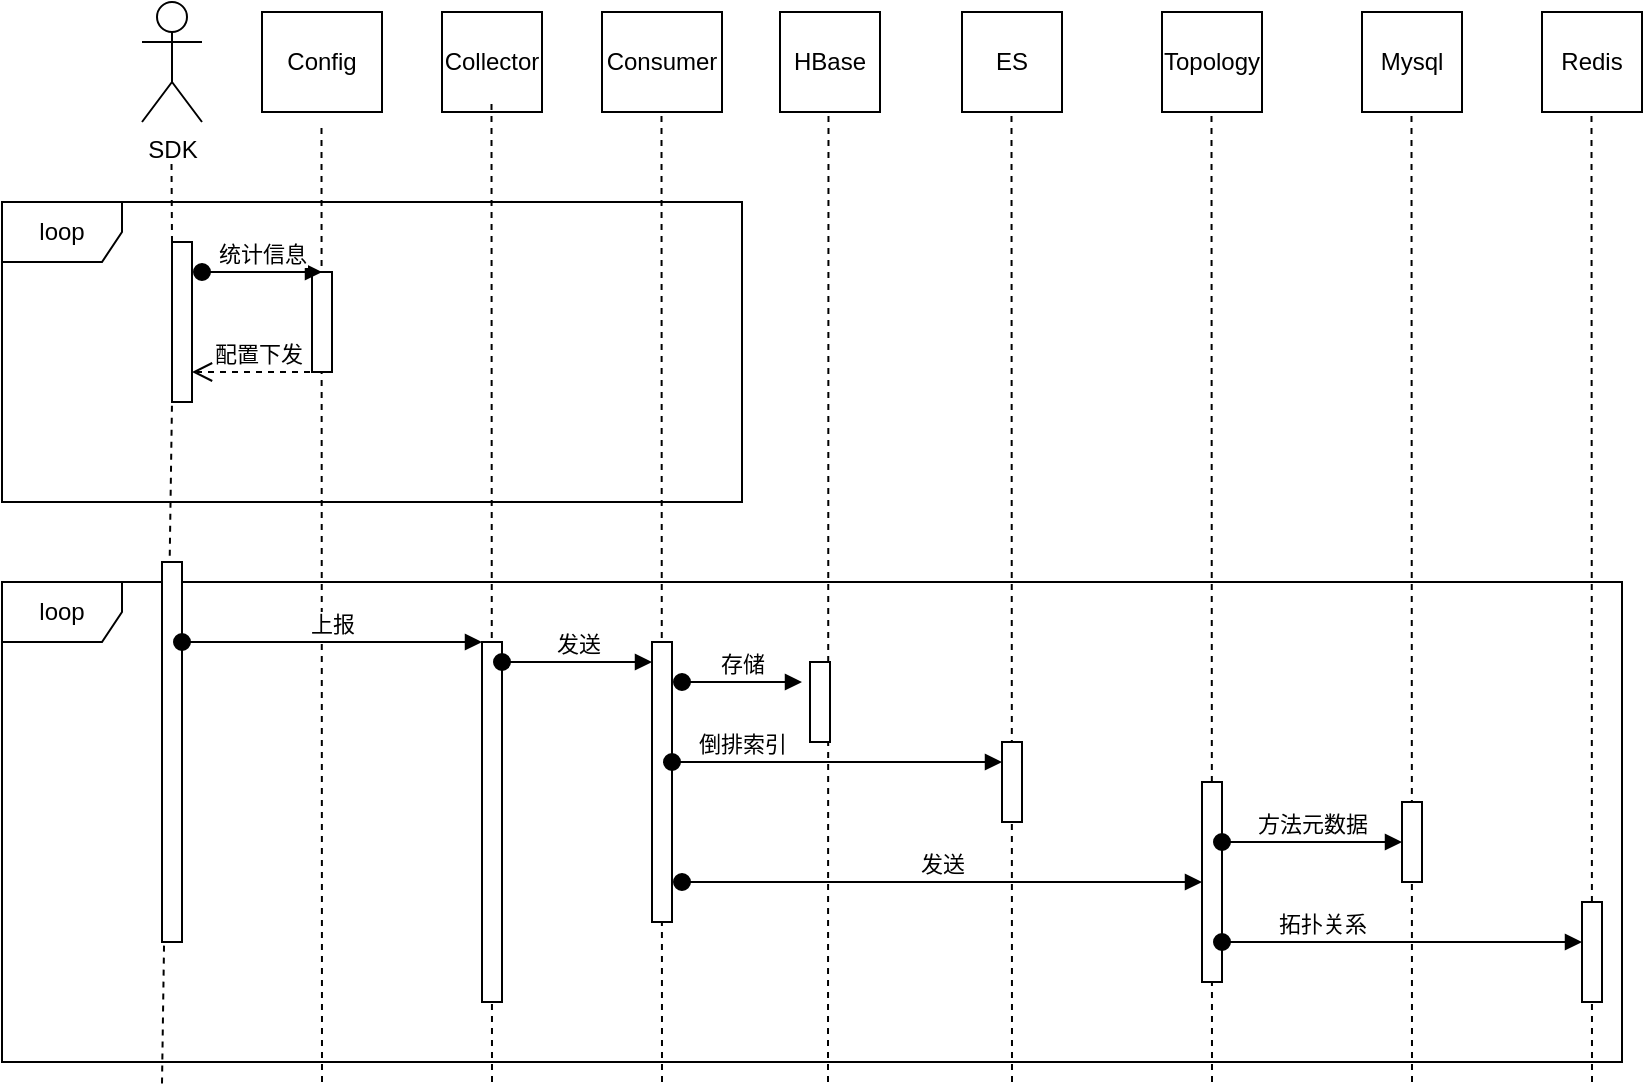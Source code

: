 <mxfile version="24.9.1">
  <diagram name="第 1 页" id="El4ox8ni36USgXG2tI2V">
    <mxGraphModel dx="1042" dy="565" grid="1" gridSize="10" guides="1" tooltips="1" connect="1" arrows="1" fold="1" page="1" pageScale="1" pageWidth="827" pageHeight="1169" math="0" shadow="0">
      <root>
        <mxCell id="0" />
        <mxCell id="1" parent="0" />
        <mxCell id="rUDsLR25-DEcQ4q1slk1-1" value="SDK" style="shape=umlActor;verticalLabelPosition=bottom;verticalAlign=top;html=1;outlineConnect=0;" vertex="1" parent="1">
          <mxGeometry x="70" y="60" width="30" height="60" as="geometry" />
        </mxCell>
        <mxCell id="rUDsLR25-DEcQ4q1slk1-2" value="Config" style="rounded=0;whiteSpace=wrap;html=1;" vertex="1" parent="1">
          <mxGeometry x="130" y="65" width="60" height="50" as="geometry" />
        </mxCell>
        <mxCell id="rUDsLR25-DEcQ4q1slk1-15" value="Collector" style="rounded=0;whiteSpace=wrap;html=1;" vertex="1" parent="1">
          <mxGeometry x="220" y="65" width="50" height="50" as="geometry" />
        </mxCell>
        <mxCell id="rUDsLR25-DEcQ4q1slk1-16" value="Consumer" style="rounded=0;whiteSpace=wrap;html=1;" vertex="1" parent="1">
          <mxGeometry x="300" y="65" width="60" height="50" as="geometry" />
        </mxCell>
        <mxCell id="rUDsLR25-DEcQ4q1slk1-17" value="HBase" style="rounded=0;whiteSpace=wrap;html=1;" vertex="1" parent="1">
          <mxGeometry x="389" y="65" width="50" height="50" as="geometry" />
        </mxCell>
        <mxCell id="rUDsLR25-DEcQ4q1slk1-18" value="ES" style="rounded=0;whiteSpace=wrap;html=1;" vertex="1" parent="1">
          <mxGeometry x="480" y="65" width="50" height="50" as="geometry" />
        </mxCell>
        <mxCell id="rUDsLR25-DEcQ4q1slk1-19" value="Topology" style="rounded=0;whiteSpace=wrap;html=1;" vertex="1" parent="1">
          <mxGeometry x="580" y="65" width="50" height="50" as="geometry" />
        </mxCell>
        <mxCell id="rUDsLR25-DEcQ4q1slk1-20" value="Mysql" style="rounded=0;whiteSpace=wrap;html=1;" vertex="1" parent="1">
          <mxGeometry x="680" y="65" width="50" height="50" as="geometry" />
        </mxCell>
        <mxCell id="rUDsLR25-DEcQ4q1slk1-21" value="Redis" style="rounded=0;whiteSpace=wrap;html=1;" vertex="1" parent="1">
          <mxGeometry x="770" y="65" width="50" height="50" as="geometry" />
        </mxCell>
        <mxCell id="rUDsLR25-DEcQ4q1slk1-22" value="" style="endArrow=none;html=1;rounded=0;dashed=1;" edge="1" parent="1">
          <mxGeometry width="50" height="50" relative="1" as="geometry">
            <mxPoint x="160" y="600" as="sourcePoint" />
            <mxPoint x="159.75" y="120" as="targetPoint" />
          </mxGeometry>
        </mxCell>
        <mxCell id="rUDsLR25-DEcQ4q1slk1-23" value="" style="endArrow=none;html=1;rounded=0;dashed=1;" edge="1" parent="1">
          <mxGeometry width="50" height="50" relative="1" as="geometry">
            <mxPoint x="245" y="600" as="sourcePoint" />
            <mxPoint x="244.75" y="110" as="targetPoint" />
          </mxGeometry>
        </mxCell>
        <mxCell id="rUDsLR25-DEcQ4q1slk1-24" value="" style="endArrow=none;html=1;rounded=0;dashed=1;" edge="1" parent="1">
          <mxGeometry width="50" height="50" relative="1" as="geometry">
            <mxPoint x="330" y="600" as="sourcePoint" />
            <mxPoint x="329.75" y="115" as="targetPoint" />
          </mxGeometry>
        </mxCell>
        <mxCell id="rUDsLR25-DEcQ4q1slk1-25" value="" style="endArrow=none;html=1;rounded=0;dashed=1;" edge="1" parent="1">
          <mxGeometry width="50" height="50" relative="1" as="geometry">
            <mxPoint x="413" y="600" as="sourcePoint" />
            <mxPoint x="413.25" y="115" as="targetPoint" />
          </mxGeometry>
        </mxCell>
        <mxCell id="rUDsLR25-DEcQ4q1slk1-26" value="" style="endArrow=none;html=1;rounded=0;dashed=1;" edge="1" parent="1">
          <mxGeometry width="50" height="50" relative="1" as="geometry">
            <mxPoint x="505" y="600" as="sourcePoint" />
            <mxPoint x="504.75" y="115" as="targetPoint" />
          </mxGeometry>
        </mxCell>
        <mxCell id="rUDsLR25-DEcQ4q1slk1-27" value="" style="endArrow=none;html=1;rounded=0;dashed=1;" edge="1" parent="1">
          <mxGeometry width="50" height="50" relative="1" as="geometry">
            <mxPoint x="605" y="600" as="sourcePoint" />
            <mxPoint x="604.75" y="115" as="targetPoint" />
          </mxGeometry>
        </mxCell>
        <mxCell id="rUDsLR25-DEcQ4q1slk1-28" value="" style="endArrow=none;html=1;rounded=0;dashed=1;" edge="1" parent="1">
          <mxGeometry width="50" height="50" relative="1" as="geometry">
            <mxPoint x="705" y="600" as="sourcePoint" />
            <mxPoint x="704.75" y="115" as="targetPoint" />
          </mxGeometry>
        </mxCell>
        <mxCell id="rUDsLR25-DEcQ4q1slk1-29" value="" style="endArrow=none;html=1;rounded=0;dashed=1;" edge="1" parent="1">
          <mxGeometry width="50" height="50" relative="1" as="geometry">
            <mxPoint x="795" y="600" as="sourcePoint" />
            <mxPoint x="794.75" y="115" as="targetPoint" />
          </mxGeometry>
        </mxCell>
        <mxCell id="rUDsLR25-DEcQ4q1slk1-30" value="loop" style="shape=umlFrame;whiteSpace=wrap;html=1;pointerEvents=0;" vertex="1" parent="1">
          <mxGeometry y="160" width="370" height="150" as="geometry" />
        </mxCell>
        <mxCell id="rUDsLR25-DEcQ4q1slk1-32" value="" style="endArrow=none;html=1;rounded=0;dashed=1;" edge="1" parent="1" source="rUDsLR25-DEcQ4q1slk1-34">
          <mxGeometry width="50" height="50" relative="1" as="geometry">
            <mxPoint x="84.5" y="495" as="sourcePoint" />
            <mxPoint x="84.75" y="140" as="targetPoint" />
          </mxGeometry>
        </mxCell>
        <mxCell id="rUDsLR25-DEcQ4q1slk1-33" value="" style="endArrow=none;html=1;rounded=0;dashed=1;" edge="1" parent="1" target="rUDsLR25-DEcQ4q1slk1-34">
          <mxGeometry width="50" height="50" relative="1" as="geometry">
            <mxPoint x="80" y="600.8" as="sourcePoint" />
            <mxPoint x="84.75" y="140" as="targetPoint" />
          </mxGeometry>
        </mxCell>
        <mxCell id="rUDsLR25-DEcQ4q1slk1-34" value="" style="html=1;points=[[0,0,0,0,5],[0,1,0,0,-5],[1,0,0,0,5],[1,1,0,0,-5]];perimeter=orthogonalPerimeter;outlineConnect=0;targetShapes=umlLifeline;portConstraint=eastwest;newEdgeStyle={&quot;curved&quot;:0,&quot;rounded&quot;:0};" vertex="1" parent="1">
          <mxGeometry x="85" y="180" width="10" height="80" as="geometry" />
        </mxCell>
        <mxCell id="rUDsLR25-DEcQ4q1slk1-35" value="" style="html=1;points=[[0,0,0,0,5],[0,1,0,0,-5],[1,0,0,0,5],[1,1,0,0,-5]];perimeter=orthogonalPerimeter;outlineConnect=0;targetShapes=umlLifeline;portConstraint=eastwest;newEdgeStyle={&quot;curved&quot;:0,&quot;rounded&quot;:0};" vertex="1" parent="1">
          <mxGeometry x="155" y="195" width="10" height="50" as="geometry" />
        </mxCell>
        <mxCell id="rUDsLR25-DEcQ4q1slk1-36" value="loop" style="shape=umlFrame;whiteSpace=wrap;html=1;pointerEvents=0;" vertex="1" parent="1">
          <mxGeometry y="350" width="810" height="240" as="geometry" />
        </mxCell>
        <mxCell id="rUDsLR25-DEcQ4q1slk1-37" value="" style="html=1;points=[[0,0,0,0,5],[0,1,0,0,-5],[1,0,0,0,5],[1,1,0,0,-5]];perimeter=orthogonalPerimeter;outlineConnect=0;targetShapes=umlLifeline;portConstraint=eastwest;newEdgeStyle={&quot;curved&quot;:0,&quot;rounded&quot;:0};" vertex="1" parent="1">
          <mxGeometry x="80" y="340" width="10" height="190" as="geometry" />
        </mxCell>
        <mxCell id="rUDsLR25-DEcQ4q1slk1-38" value="" style="html=1;points=[[0,0,0,0,5],[0,1,0,0,-5],[1,0,0,0,5],[1,1,0,0,-5]];perimeter=orthogonalPerimeter;outlineConnect=0;targetShapes=umlLifeline;portConstraint=eastwest;newEdgeStyle={&quot;curved&quot;:0,&quot;rounded&quot;:0};" vertex="1" parent="1">
          <mxGeometry x="240" y="380" width="10" height="180" as="geometry" />
        </mxCell>
        <mxCell id="rUDsLR25-DEcQ4q1slk1-39" value="" style="html=1;points=[[0,0,0,0,5],[0,1,0,0,-5],[1,0,0,0,5],[1,1,0,0,-5]];perimeter=orthogonalPerimeter;outlineConnect=0;targetShapes=umlLifeline;portConstraint=eastwest;newEdgeStyle={&quot;curved&quot;:0,&quot;rounded&quot;:0};" vertex="1" parent="1">
          <mxGeometry x="325" y="380" width="10" height="140" as="geometry" />
        </mxCell>
        <mxCell id="rUDsLR25-DEcQ4q1slk1-40" value="" style="html=1;points=[[0,0,0,0,5],[0,1,0,0,-5],[1,0,0,0,5],[1,1,0,0,-5]];perimeter=orthogonalPerimeter;outlineConnect=0;targetShapes=umlLifeline;portConstraint=eastwest;newEdgeStyle={&quot;curved&quot;:0,&quot;rounded&quot;:0};" vertex="1" parent="1">
          <mxGeometry x="404" y="390" width="10" height="40" as="geometry" />
        </mxCell>
        <mxCell id="rUDsLR25-DEcQ4q1slk1-41" value="" style="html=1;points=[[0,0,0,0,5],[0,1,0,0,-5],[1,0,0,0,5],[1,1,0,0,-5]];perimeter=orthogonalPerimeter;outlineConnect=0;targetShapes=umlLifeline;portConstraint=eastwest;newEdgeStyle={&quot;curved&quot;:0,&quot;rounded&quot;:0};" vertex="1" parent="1">
          <mxGeometry x="500" y="430" width="10" height="40" as="geometry" />
        </mxCell>
        <mxCell id="rUDsLR25-DEcQ4q1slk1-42" value="" style="html=1;points=[[0,0,0,0,5],[0,1,0,0,-5],[1,0,0,0,5],[1,1,0,0,-5]];perimeter=orthogonalPerimeter;outlineConnect=0;targetShapes=umlLifeline;portConstraint=eastwest;newEdgeStyle={&quot;curved&quot;:0,&quot;rounded&quot;:0};" vertex="1" parent="1">
          <mxGeometry x="600" y="450" width="10" height="100" as="geometry" />
        </mxCell>
        <mxCell id="rUDsLR25-DEcQ4q1slk1-43" value="" style="html=1;points=[[0,0,0,0,5],[0,1,0,0,-5],[1,0,0,0,5],[1,1,0,0,-5]];perimeter=orthogonalPerimeter;outlineConnect=0;targetShapes=umlLifeline;portConstraint=eastwest;newEdgeStyle={&quot;curved&quot;:0,&quot;rounded&quot;:0};" vertex="1" parent="1">
          <mxGeometry x="700" y="460" width="10" height="40" as="geometry" />
        </mxCell>
        <mxCell id="rUDsLR25-DEcQ4q1slk1-44" value="" style="html=1;points=[[0,0,0,0,5],[0,1,0,0,-5],[1,0,0,0,5],[1,1,0,0,-5]];perimeter=orthogonalPerimeter;outlineConnect=0;targetShapes=umlLifeline;portConstraint=eastwest;newEdgeStyle={&quot;curved&quot;:0,&quot;rounded&quot;:0};" vertex="1" parent="1">
          <mxGeometry x="790" y="510" width="10" height="50" as="geometry" />
        </mxCell>
        <mxCell id="rUDsLR25-DEcQ4q1slk1-46" value="统计信息" style="html=1;verticalAlign=bottom;startArrow=oval;startFill=1;endArrow=block;startSize=8;curved=0;rounded=0;" edge="1" parent="1">
          <mxGeometry width="60" relative="1" as="geometry">
            <mxPoint x="100" y="195" as="sourcePoint" />
            <mxPoint x="160" y="195" as="targetPoint" />
          </mxGeometry>
        </mxCell>
        <mxCell id="rUDsLR25-DEcQ4q1slk1-47" value="配置下发" style="html=1;verticalAlign=bottom;endArrow=open;dashed=1;endSize=8;curved=0;rounded=0;" edge="1" parent="1">
          <mxGeometry relative="1" as="geometry">
            <mxPoint x="160" y="245" as="sourcePoint" />
            <mxPoint x="95" y="245" as="targetPoint" />
          </mxGeometry>
        </mxCell>
        <mxCell id="rUDsLR25-DEcQ4q1slk1-48" value="上报" style="html=1;verticalAlign=bottom;startArrow=oval;startFill=1;endArrow=block;startSize=8;curved=0;rounded=0;" edge="1" parent="1" source="rUDsLR25-DEcQ4q1slk1-37">
          <mxGeometry width="60" relative="1" as="geometry">
            <mxPoint x="180" y="380" as="sourcePoint" />
            <mxPoint x="240" y="380" as="targetPoint" />
          </mxGeometry>
        </mxCell>
        <mxCell id="rUDsLR25-DEcQ4q1slk1-51" value="发送" style="html=1;verticalAlign=bottom;startArrow=oval;startFill=1;endArrow=block;startSize=8;curved=0;rounded=0;" edge="1" parent="1" target="rUDsLR25-DEcQ4q1slk1-39">
          <mxGeometry width="60" relative="1" as="geometry">
            <mxPoint x="250" y="390" as="sourcePoint" />
            <mxPoint x="310" y="390" as="targetPoint" />
          </mxGeometry>
        </mxCell>
        <mxCell id="rUDsLR25-DEcQ4q1slk1-52" value="存储" style="html=1;verticalAlign=bottom;startArrow=oval;startFill=1;endArrow=block;startSize=8;curved=0;rounded=0;" edge="1" parent="1">
          <mxGeometry width="60" relative="1" as="geometry">
            <mxPoint x="340" y="400" as="sourcePoint" />
            <mxPoint x="400" y="400" as="targetPoint" />
            <mxPoint as="offset" />
          </mxGeometry>
        </mxCell>
        <mxCell id="rUDsLR25-DEcQ4q1slk1-53" value="倒排索引" style="html=1;verticalAlign=bottom;startArrow=oval;startFill=1;endArrow=block;startSize=8;curved=0;rounded=0;" edge="1" parent="1" source="rUDsLR25-DEcQ4q1slk1-39">
          <mxGeometry x="-0.576" width="60" relative="1" as="geometry">
            <mxPoint x="440" y="440" as="sourcePoint" />
            <mxPoint x="500" y="440" as="targetPoint" />
            <mxPoint as="offset" />
          </mxGeometry>
        </mxCell>
        <mxCell id="rUDsLR25-DEcQ4q1slk1-54" value="发送" style="html=1;verticalAlign=bottom;startArrow=oval;startFill=1;endArrow=block;startSize=8;curved=0;rounded=0;" edge="1" parent="1" target="rUDsLR25-DEcQ4q1slk1-42">
          <mxGeometry width="60" relative="1" as="geometry">
            <mxPoint x="340" y="500" as="sourcePoint" />
            <mxPoint x="400" y="500" as="targetPoint" />
          </mxGeometry>
        </mxCell>
        <mxCell id="rUDsLR25-DEcQ4q1slk1-55" value="方法元数据" style="html=1;verticalAlign=bottom;startArrow=oval;startFill=1;endArrow=block;startSize=8;curved=0;rounded=0;" edge="1" parent="1" target="rUDsLR25-DEcQ4q1slk1-43">
          <mxGeometry width="60" relative="1" as="geometry">
            <mxPoint x="610" y="480" as="sourcePoint" />
            <mxPoint x="670" y="480" as="targetPoint" />
          </mxGeometry>
        </mxCell>
        <mxCell id="rUDsLR25-DEcQ4q1slk1-56" value="拓扑关系" style="html=1;verticalAlign=bottom;startArrow=oval;startFill=1;endArrow=block;startSize=8;curved=0;rounded=0;" edge="1" parent="1" target="rUDsLR25-DEcQ4q1slk1-44">
          <mxGeometry x="-0.444" width="60" relative="1" as="geometry">
            <mxPoint x="610" y="530" as="sourcePoint" />
            <mxPoint x="670" y="530" as="targetPoint" />
            <mxPoint as="offset" />
          </mxGeometry>
        </mxCell>
      </root>
    </mxGraphModel>
  </diagram>
</mxfile>
